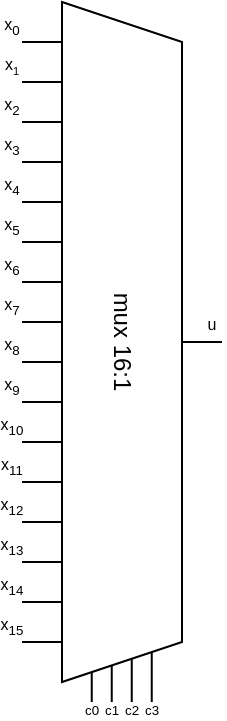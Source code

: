 <mxfile version="24.7.17">
  <diagram name="Page-1" id="-PCSbCQhCyE8xRuQ6Poj">
    <mxGraphModel dx="183" dy="137" grid="1" gridSize="10" guides="1" tooltips="1" connect="1" arrows="1" fold="1" page="1" pageScale="1" pageWidth="827" pageHeight="1169" math="0" shadow="0">
      <root>
        <mxCell id="0" />
        <mxCell id="1" parent="0" />
        <mxCell id="4Rrunp8gZ3IiEKXOH6XQ-45" value="" style="endArrow=none;html=1;rounded=0;" edge="1" parent="1">
          <mxGeometry width="50" height="50" relative="1" as="geometry">
            <mxPoint x="334.87" y="690" as="sourcePoint" />
            <mxPoint x="334.87" y="660" as="targetPoint" />
          </mxGeometry>
        </mxCell>
        <mxCell id="4Rrunp8gZ3IiEKXOH6XQ-46" value="" style="endArrow=none;html=1;rounded=0;" edge="1" parent="1">
          <mxGeometry width="50" height="50" relative="1" as="geometry">
            <mxPoint x="344.87" y="690" as="sourcePoint" />
            <mxPoint x="344.87" y="660" as="targetPoint" />
          </mxGeometry>
        </mxCell>
        <mxCell id="4Rrunp8gZ3IiEKXOH6XQ-47" value="" style="endArrow=none;html=1;rounded=0;" edge="1" parent="1">
          <mxGeometry width="50" height="50" relative="1" as="geometry">
            <mxPoint x="354.87" y="690" as="sourcePoint" />
            <mxPoint x="354.87" y="660" as="targetPoint" />
          </mxGeometry>
        </mxCell>
        <mxCell id="4Rrunp8gZ3IiEKXOH6XQ-48" value="" style="endArrow=none;html=1;rounded=0;" edge="1" parent="1">
          <mxGeometry width="50" height="50" relative="1" as="geometry">
            <mxPoint x="364.87" y="690" as="sourcePoint" />
            <mxPoint x="364.87" y="660" as="targetPoint" />
          </mxGeometry>
        </mxCell>
        <mxCell id="4Rrunp8gZ3IiEKXOH6XQ-1" value="" style="endArrow=none;html=1;rounded=0;" edge="1" parent="1">
          <mxGeometry width="50" height="50" relative="1" as="geometry">
            <mxPoint x="300" y="360" as="sourcePoint" />
            <mxPoint x="320" y="360" as="targetPoint" />
          </mxGeometry>
        </mxCell>
        <mxCell id="4Rrunp8gZ3IiEKXOH6XQ-2" value="" style="endArrow=none;html=1;rounded=0;" edge="1" parent="1">
          <mxGeometry width="50" height="50" relative="1" as="geometry">
            <mxPoint x="300" y="380" as="sourcePoint" />
            <mxPoint x="320" y="380" as="targetPoint" />
          </mxGeometry>
        </mxCell>
        <mxCell id="4Rrunp8gZ3IiEKXOH6XQ-3" value="" style="endArrow=none;html=1;rounded=0;" edge="1" parent="1">
          <mxGeometry width="50" height="50" relative="1" as="geometry">
            <mxPoint x="300" y="400" as="sourcePoint" />
            <mxPoint x="320" y="400" as="targetPoint" />
          </mxGeometry>
        </mxCell>
        <mxCell id="4Rrunp8gZ3IiEKXOH6XQ-4" value="" style="endArrow=none;html=1;rounded=0;" edge="1" parent="1">
          <mxGeometry width="50" height="50" relative="1" as="geometry">
            <mxPoint x="300" y="420" as="sourcePoint" />
            <mxPoint x="320" y="420" as="targetPoint" />
          </mxGeometry>
        </mxCell>
        <mxCell id="4Rrunp8gZ3IiEKXOH6XQ-5" value="" style="endArrow=none;html=1;rounded=0;" edge="1" parent="1">
          <mxGeometry width="50" height="50" relative="1" as="geometry">
            <mxPoint x="300" y="440" as="sourcePoint" />
            <mxPoint x="320" y="440" as="targetPoint" />
          </mxGeometry>
        </mxCell>
        <mxCell id="4Rrunp8gZ3IiEKXOH6XQ-6" value="" style="endArrow=none;html=1;rounded=0;" edge="1" parent="1">
          <mxGeometry width="50" height="50" relative="1" as="geometry">
            <mxPoint x="300" y="460" as="sourcePoint" />
            <mxPoint x="320" y="460" as="targetPoint" />
          </mxGeometry>
        </mxCell>
        <mxCell id="4Rrunp8gZ3IiEKXOH6XQ-7" value="" style="endArrow=none;html=1;rounded=0;" edge="1" parent="1">
          <mxGeometry width="50" height="50" relative="1" as="geometry">
            <mxPoint x="300" y="480" as="sourcePoint" />
            <mxPoint x="320" y="480" as="targetPoint" />
          </mxGeometry>
        </mxCell>
        <mxCell id="4Rrunp8gZ3IiEKXOH6XQ-8" value="" style="endArrow=none;html=1;rounded=0;" edge="1" parent="1">
          <mxGeometry width="50" height="50" relative="1" as="geometry">
            <mxPoint x="300" y="500" as="sourcePoint" />
            <mxPoint x="320" y="500" as="targetPoint" />
          </mxGeometry>
        </mxCell>
        <mxCell id="4Rrunp8gZ3IiEKXOH6XQ-9" value="" style="endArrow=none;html=1;rounded=0;" edge="1" parent="1">
          <mxGeometry width="50" height="50" relative="1" as="geometry">
            <mxPoint x="300" y="520" as="sourcePoint" />
            <mxPoint x="320" y="520" as="targetPoint" />
          </mxGeometry>
        </mxCell>
        <mxCell id="4Rrunp8gZ3IiEKXOH6XQ-10" value="" style="endArrow=none;html=1;rounded=0;" edge="1" parent="1">
          <mxGeometry width="50" height="50" relative="1" as="geometry">
            <mxPoint x="300" y="540" as="sourcePoint" />
            <mxPoint x="320" y="540" as="targetPoint" />
          </mxGeometry>
        </mxCell>
        <mxCell id="4Rrunp8gZ3IiEKXOH6XQ-11" value="" style="endArrow=none;html=1;rounded=0;" edge="1" parent="1">
          <mxGeometry width="50" height="50" relative="1" as="geometry">
            <mxPoint x="300" y="560" as="sourcePoint" />
            <mxPoint x="320" y="560" as="targetPoint" />
          </mxGeometry>
        </mxCell>
        <mxCell id="4Rrunp8gZ3IiEKXOH6XQ-12" value="" style="endArrow=none;html=1;rounded=0;" edge="1" parent="1">
          <mxGeometry width="50" height="50" relative="1" as="geometry">
            <mxPoint x="300" y="580" as="sourcePoint" />
            <mxPoint x="320" y="580" as="targetPoint" />
          </mxGeometry>
        </mxCell>
        <mxCell id="4Rrunp8gZ3IiEKXOH6XQ-13" value="" style="endArrow=none;html=1;rounded=0;" edge="1" parent="1">
          <mxGeometry width="50" height="50" relative="1" as="geometry">
            <mxPoint x="300" y="600" as="sourcePoint" />
            <mxPoint x="320" y="600" as="targetPoint" />
          </mxGeometry>
        </mxCell>
        <mxCell id="4Rrunp8gZ3IiEKXOH6XQ-14" value="" style="endArrow=none;html=1;rounded=0;" edge="1" parent="1">
          <mxGeometry width="50" height="50" relative="1" as="geometry">
            <mxPoint x="300" y="620" as="sourcePoint" />
            <mxPoint x="320" y="620" as="targetPoint" />
          </mxGeometry>
        </mxCell>
        <mxCell id="4Rrunp8gZ3IiEKXOH6XQ-15" value="" style="endArrow=none;html=1;rounded=0;" edge="1" parent="1">
          <mxGeometry width="50" height="50" relative="1" as="geometry">
            <mxPoint x="300" y="640" as="sourcePoint" />
            <mxPoint x="320" y="640" as="targetPoint" />
          </mxGeometry>
        </mxCell>
        <mxCell id="4Rrunp8gZ3IiEKXOH6XQ-17" value="mux 16:1" style="shape=trapezoid;perimeter=trapezoidPerimeter;whiteSpace=wrap;html=1;fixedSize=1;rotation=90;" vertex="1" parent="1">
          <mxGeometry x="180" y="480" width="340" height="60" as="geometry" />
        </mxCell>
        <mxCell id="4Rrunp8gZ3IiEKXOH6XQ-16" value="" style="endArrow=none;html=1;rounded=0;" edge="1" parent="1">
          <mxGeometry width="50" height="50" relative="1" as="geometry">
            <mxPoint x="300" y="660" as="sourcePoint" />
            <mxPoint x="320" y="660" as="targetPoint" />
          </mxGeometry>
        </mxCell>
        <mxCell id="4Rrunp8gZ3IiEKXOH6XQ-18" value="" style="endArrow=none;html=1;rounded=0;exitX=0.5;exitY=0;exitDx=0;exitDy=0;" edge="1" parent="1" source="4Rrunp8gZ3IiEKXOH6XQ-17">
          <mxGeometry width="50" height="50" relative="1" as="geometry">
            <mxPoint x="310" y="510" as="sourcePoint" />
            <mxPoint x="400" y="510" as="targetPoint" />
          </mxGeometry>
        </mxCell>
        <mxCell id="4Rrunp8gZ3IiEKXOH6XQ-19" value="&lt;font style=&quot;font-size: 8px;&quot;&gt;x&lt;sub&gt;0&lt;/sub&gt;&lt;/font&gt;" style="text;html=1;align=center;verticalAlign=middle;whiteSpace=wrap;rounded=0;" vertex="1" parent="1">
          <mxGeometry x="290" y="350" width="10" as="geometry" />
        </mxCell>
        <mxCell id="4Rrunp8gZ3IiEKXOH6XQ-23" value="&lt;font style=&quot;font-size: 8px;&quot;&gt;x&lt;/font&gt;&lt;font style=&quot;font-size: 6.667px;&quot;&gt;&lt;sub&gt;1&lt;/sub&gt;&lt;/font&gt;" style="text;html=1;align=center;verticalAlign=middle;whiteSpace=wrap;rounded=0;" vertex="1" parent="1">
          <mxGeometry x="290" y="370" width="10" as="geometry" />
        </mxCell>
        <mxCell id="4Rrunp8gZ3IiEKXOH6XQ-24" value="&lt;font style=&quot;font-size: 8px;&quot;&gt;x&lt;sub&gt;2&lt;/sub&gt;&lt;/font&gt;" style="text;html=1;align=center;verticalAlign=middle;whiteSpace=wrap;rounded=0;" vertex="1" parent="1">
          <mxGeometry x="290" y="390" width="10" as="geometry" />
        </mxCell>
        <mxCell id="4Rrunp8gZ3IiEKXOH6XQ-25" value="&lt;font style=&quot;font-size: 8px;&quot;&gt;x&lt;sub&gt;3&lt;/sub&gt;&lt;/font&gt;" style="text;html=1;align=center;verticalAlign=middle;whiteSpace=wrap;rounded=0;" vertex="1" parent="1">
          <mxGeometry x="290" y="410" width="10" as="geometry" />
        </mxCell>
        <mxCell id="4Rrunp8gZ3IiEKXOH6XQ-26" value="&lt;font style=&quot;font-size: 8px;&quot;&gt;x&lt;sub&gt;4&lt;/sub&gt;&lt;/font&gt;" style="text;html=1;align=center;verticalAlign=middle;whiteSpace=wrap;rounded=0;" vertex="1" parent="1">
          <mxGeometry x="290" y="430" width="10" as="geometry" />
        </mxCell>
        <mxCell id="4Rrunp8gZ3IiEKXOH6XQ-27" value="&lt;font style=&quot;font-size: 8px;&quot;&gt;x&lt;sub&gt;5&lt;/sub&gt;&lt;/font&gt;" style="text;html=1;align=center;verticalAlign=middle;whiteSpace=wrap;rounded=0;" vertex="1" parent="1">
          <mxGeometry x="290" y="450" width="10" as="geometry" />
        </mxCell>
        <mxCell id="4Rrunp8gZ3IiEKXOH6XQ-28" value="&lt;font style=&quot;font-size: 8px;&quot;&gt;x&lt;sub&gt;6&lt;/sub&gt;&lt;/font&gt;" style="text;html=1;align=center;verticalAlign=middle;whiteSpace=wrap;rounded=0;" vertex="1" parent="1">
          <mxGeometry x="290" y="470" width="10" as="geometry" />
        </mxCell>
        <mxCell id="4Rrunp8gZ3IiEKXOH6XQ-29" value="&lt;font style=&quot;font-size: 8px;&quot;&gt;x&lt;sub&gt;7&lt;/sub&gt;&lt;/font&gt;" style="text;html=1;align=center;verticalAlign=middle;whiteSpace=wrap;rounded=0;" vertex="1" parent="1">
          <mxGeometry x="290" y="490" width="10" as="geometry" />
        </mxCell>
        <mxCell id="4Rrunp8gZ3IiEKXOH6XQ-30" value="&lt;font style=&quot;font-size: 8px;&quot;&gt;x&lt;sub&gt;8&lt;/sub&gt;&lt;/font&gt;" style="text;html=1;align=center;verticalAlign=middle;whiteSpace=wrap;rounded=0;" vertex="1" parent="1">
          <mxGeometry x="290" y="510" width="10" as="geometry" />
        </mxCell>
        <mxCell id="4Rrunp8gZ3IiEKXOH6XQ-31" value="&lt;font style=&quot;font-size: 8px;&quot;&gt;x&lt;sub&gt;9&lt;/sub&gt;&lt;/font&gt;" style="text;html=1;align=center;verticalAlign=middle;whiteSpace=wrap;rounded=0;" vertex="1" parent="1">
          <mxGeometry x="290" y="530" width="10" as="geometry" />
        </mxCell>
        <mxCell id="4Rrunp8gZ3IiEKXOH6XQ-32" value="&lt;font style=&quot;font-size: 8px;&quot;&gt;x&lt;sub&gt;10&lt;/sub&gt;&lt;/font&gt;" style="text;html=1;align=center;verticalAlign=middle;whiteSpace=wrap;rounded=0;" vertex="1" parent="1">
          <mxGeometry x="290" y="550" width="10" as="geometry" />
        </mxCell>
        <mxCell id="4Rrunp8gZ3IiEKXOH6XQ-33" value="&lt;font style=&quot;font-size: 8px;&quot;&gt;x&lt;sub&gt;11&lt;/sub&gt;&lt;/font&gt;" style="text;html=1;align=center;verticalAlign=middle;whiteSpace=wrap;rounded=0;" vertex="1" parent="1">
          <mxGeometry x="290" y="570" width="10" as="geometry" />
        </mxCell>
        <mxCell id="4Rrunp8gZ3IiEKXOH6XQ-34" value="&lt;font style=&quot;font-size: 8px;&quot;&gt;x&lt;sub&gt;12&lt;/sub&gt;&lt;/font&gt;" style="text;html=1;align=center;verticalAlign=middle;whiteSpace=wrap;rounded=0;" vertex="1" parent="1">
          <mxGeometry x="290" y="590" width="10" as="geometry" />
        </mxCell>
        <mxCell id="4Rrunp8gZ3IiEKXOH6XQ-35" value="&lt;font style=&quot;font-size: 8px;&quot;&gt;x&lt;sub&gt;13&lt;/sub&gt;&lt;/font&gt;" style="text;html=1;align=center;verticalAlign=middle;whiteSpace=wrap;rounded=0;" vertex="1" parent="1">
          <mxGeometry x="290" y="610" width="10" as="geometry" />
        </mxCell>
        <mxCell id="4Rrunp8gZ3IiEKXOH6XQ-36" value="&lt;font style=&quot;font-size: 8px;&quot;&gt;x&lt;sub&gt;14&lt;/sub&gt;&lt;/font&gt;" style="text;html=1;align=center;verticalAlign=middle;whiteSpace=wrap;rounded=0;" vertex="1" parent="1">
          <mxGeometry x="290" y="630" width="10" as="geometry" />
        </mxCell>
        <mxCell id="4Rrunp8gZ3IiEKXOH6XQ-37" value="&lt;font style=&quot;font-size: 8px;&quot;&gt;x&lt;sub&gt;15&lt;/sub&gt;&lt;/font&gt;" style="text;html=1;align=center;verticalAlign=middle;whiteSpace=wrap;rounded=0;" vertex="1" parent="1">
          <mxGeometry x="290" y="650" width="10" as="geometry" />
        </mxCell>
        <mxCell id="4Rrunp8gZ3IiEKXOH6XQ-40" value="&lt;span style=&quot;font-size: 8px;&quot;&gt;u&lt;/span&gt;" style="text;html=1;align=center;verticalAlign=middle;whiteSpace=wrap;rounded=0;" vertex="1" parent="1">
          <mxGeometry x="390" y="500" width="10" as="geometry" />
        </mxCell>
        <mxCell id="4Rrunp8gZ3IiEKXOH6XQ-50" value="&lt;font style=&quot;&quot;&gt;&lt;span style=&quot;font-size: 8px;&quot;&gt;&lt;sub&gt;c0&lt;/sub&gt;&lt;/span&gt;&lt;/font&gt;" style="text;html=1;align=center;verticalAlign=middle;whiteSpace=wrap;rounded=0;" vertex="1" parent="1">
          <mxGeometry x="330" y="690" width="10" as="geometry" />
        </mxCell>
        <mxCell id="4Rrunp8gZ3IiEKXOH6XQ-53" value="&lt;font style=&quot;&quot;&gt;&lt;span style=&quot;font-size: 8px;&quot;&gt;&lt;sub&gt;c1&lt;/sub&gt;&lt;/span&gt;&lt;/font&gt;" style="text;html=1;align=center;verticalAlign=middle;whiteSpace=wrap;rounded=0;" vertex="1" parent="1">
          <mxGeometry x="340" y="690" width="10" as="geometry" />
        </mxCell>
        <mxCell id="4Rrunp8gZ3IiEKXOH6XQ-54" value="&lt;font style=&quot;&quot;&gt;&lt;span style=&quot;font-size: 8px;&quot;&gt;&lt;sub&gt;c2&lt;/sub&gt;&lt;/span&gt;&lt;/font&gt;" style="text;html=1;align=center;verticalAlign=middle;whiteSpace=wrap;rounded=0;" vertex="1" parent="1">
          <mxGeometry x="350" y="690" width="10" as="geometry" />
        </mxCell>
        <mxCell id="4Rrunp8gZ3IiEKXOH6XQ-55" value="&lt;font style=&quot;&quot;&gt;&lt;span style=&quot;font-size: 8px;&quot;&gt;&lt;sub&gt;c3&lt;/sub&gt;&lt;/span&gt;&lt;/font&gt;" style="text;html=1;align=center;verticalAlign=middle;whiteSpace=wrap;rounded=0;" vertex="1" parent="1">
          <mxGeometry x="360" y="690" width="10" as="geometry" />
        </mxCell>
      </root>
    </mxGraphModel>
  </diagram>
</mxfile>
